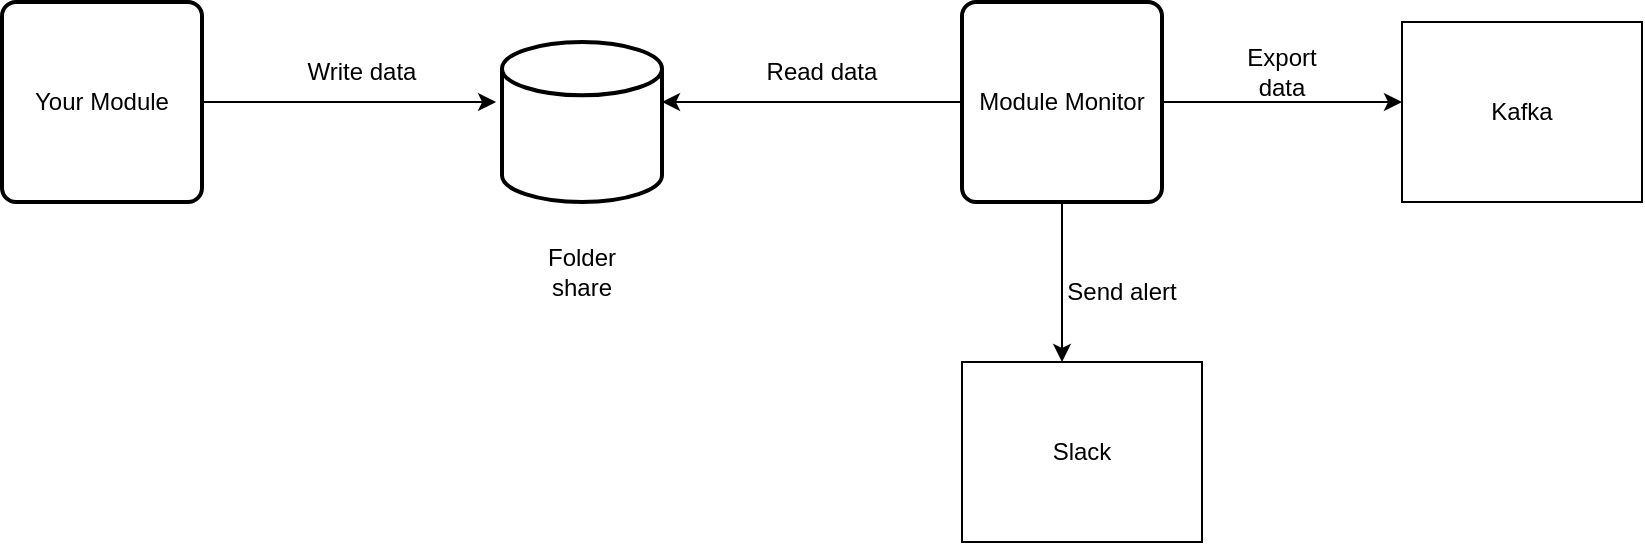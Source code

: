 <mxfile version="21.1.5" type="github">
  <diagram name="Page-1" id="ajwdt1P53HIklJx7guAI">
    <mxGraphModel dx="1372" dy="775" grid="1" gridSize="10" guides="1" tooltips="1" connect="1" arrows="1" fold="1" page="1" pageScale="1" pageWidth="850" pageHeight="1100" math="0" shadow="0">
      <root>
        <mxCell id="0" />
        <mxCell id="1" parent="0" />
        <mxCell id="1lOvD6hbejmZmN5c4kUI-1" value="" style="strokeWidth=2;html=1;shape=mxgraph.flowchart.database;whiteSpace=wrap;" vertex="1" parent="1">
          <mxGeometry x="390" y="320" width="80" height="80" as="geometry" />
        </mxCell>
        <mxCell id="1lOvD6hbejmZmN5c4kUI-7" style="edgeStyle=orthogonalEdgeStyle;rounded=0;orthogonalLoop=1;jettySize=auto;html=1;exitX=1;exitY=0.5;exitDx=0;exitDy=0;entryX=-0.037;entryY=0.375;entryDx=0;entryDy=0;entryPerimeter=0;" edge="1" parent="1" source="1lOvD6hbejmZmN5c4kUI-2" target="1lOvD6hbejmZmN5c4kUI-1">
          <mxGeometry relative="1" as="geometry">
            <Array as="points">
              <mxPoint x="330" y="350" />
              <mxPoint x="330" y="350" />
            </Array>
          </mxGeometry>
        </mxCell>
        <mxCell id="1lOvD6hbejmZmN5c4kUI-2" value="Your Module" style="rounded=1;whiteSpace=wrap;html=1;absoluteArcSize=1;arcSize=14;strokeWidth=2;" vertex="1" parent="1">
          <mxGeometry x="140" y="300" width="100" height="100" as="geometry" />
        </mxCell>
        <mxCell id="1lOvD6hbejmZmN5c4kUI-8" style="edgeStyle=orthogonalEdgeStyle;rounded=0;orthogonalLoop=1;jettySize=auto;html=1;exitX=0;exitY=0.5;exitDx=0;exitDy=0;entryX=1;entryY=0.375;entryDx=0;entryDy=0;entryPerimeter=0;" edge="1" parent="1" source="1lOvD6hbejmZmN5c4kUI-3" target="1lOvD6hbejmZmN5c4kUI-1">
          <mxGeometry relative="1" as="geometry" />
        </mxCell>
        <mxCell id="1lOvD6hbejmZmN5c4kUI-18" style="edgeStyle=orthogonalEdgeStyle;rounded=0;orthogonalLoop=1;jettySize=auto;html=1;exitX=1;exitY=0.5;exitDx=0;exitDy=0;" edge="1" parent="1" source="1lOvD6hbejmZmN5c4kUI-3">
          <mxGeometry relative="1" as="geometry">
            <mxPoint x="840" y="350" as="targetPoint" />
          </mxGeometry>
        </mxCell>
        <mxCell id="1lOvD6hbejmZmN5c4kUI-23" style="edgeStyle=orthogonalEdgeStyle;rounded=0;orthogonalLoop=1;jettySize=auto;html=1;exitX=0.5;exitY=1;exitDx=0;exitDy=0;" edge="1" parent="1" source="1lOvD6hbejmZmN5c4kUI-3">
          <mxGeometry relative="1" as="geometry">
            <mxPoint x="670" y="480" as="targetPoint" />
          </mxGeometry>
        </mxCell>
        <mxCell id="1lOvD6hbejmZmN5c4kUI-3" value="Module Monitor" style="rounded=1;whiteSpace=wrap;html=1;absoluteArcSize=1;arcSize=14;strokeWidth=2;" vertex="1" parent="1">
          <mxGeometry x="620" y="300" width="100" height="100" as="geometry" />
        </mxCell>
        <mxCell id="1lOvD6hbejmZmN5c4kUI-4" value="Folder share" style="text;html=1;strokeColor=none;fillColor=none;align=center;verticalAlign=middle;whiteSpace=wrap;rounded=0;" vertex="1" parent="1">
          <mxGeometry x="400" y="420" width="60" height="30" as="geometry" />
        </mxCell>
        <mxCell id="1lOvD6hbejmZmN5c4kUI-9" value="Write data" style="text;html=1;strokeColor=none;fillColor=none;align=center;verticalAlign=middle;whiteSpace=wrap;rounded=0;" vertex="1" parent="1">
          <mxGeometry x="290" y="320" width="60" height="30" as="geometry" />
        </mxCell>
        <mxCell id="1lOvD6hbejmZmN5c4kUI-10" value="Read data" style="text;html=1;strokeColor=none;fillColor=none;align=center;verticalAlign=middle;whiteSpace=wrap;rounded=0;" vertex="1" parent="1">
          <mxGeometry x="520" y="320" width="60" height="30" as="geometry" />
        </mxCell>
        <mxCell id="1lOvD6hbejmZmN5c4kUI-12" value="Kafka" style="rounded=0;whiteSpace=wrap;html=1;" vertex="1" parent="1">
          <mxGeometry x="840" y="310" width="120" height="90" as="geometry" />
        </mxCell>
        <mxCell id="1lOvD6hbejmZmN5c4kUI-19" value="Export data" style="text;html=1;strokeColor=none;fillColor=none;align=center;verticalAlign=middle;whiteSpace=wrap;rounded=0;" vertex="1" parent="1">
          <mxGeometry x="750" y="320" width="60" height="30" as="geometry" />
        </mxCell>
        <mxCell id="1lOvD6hbejmZmN5c4kUI-20" value="Slack" style="rounded=0;whiteSpace=wrap;html=1;" vertex="1" parent="1">
          <mxGeometry x="620" y="480" width="120" height="90" as="geometry" />
        </mxCell>
        <mxCell id="1lOvD6hbejmZmN5c4kUI-24" value="Send alert" style="text;html=1;strokeColor=none;fillColor=none;align=center;verticalAlign=middle;whiteSpace=wrap;rounded=0;" vertex="1" parent="1">
          <mxGeometry x="670" y="430" width="60" height="30" as="geometry" />
        </mxCell>
      </root>
    </mxGraphModel>
  </diagram>
</mxfile>
